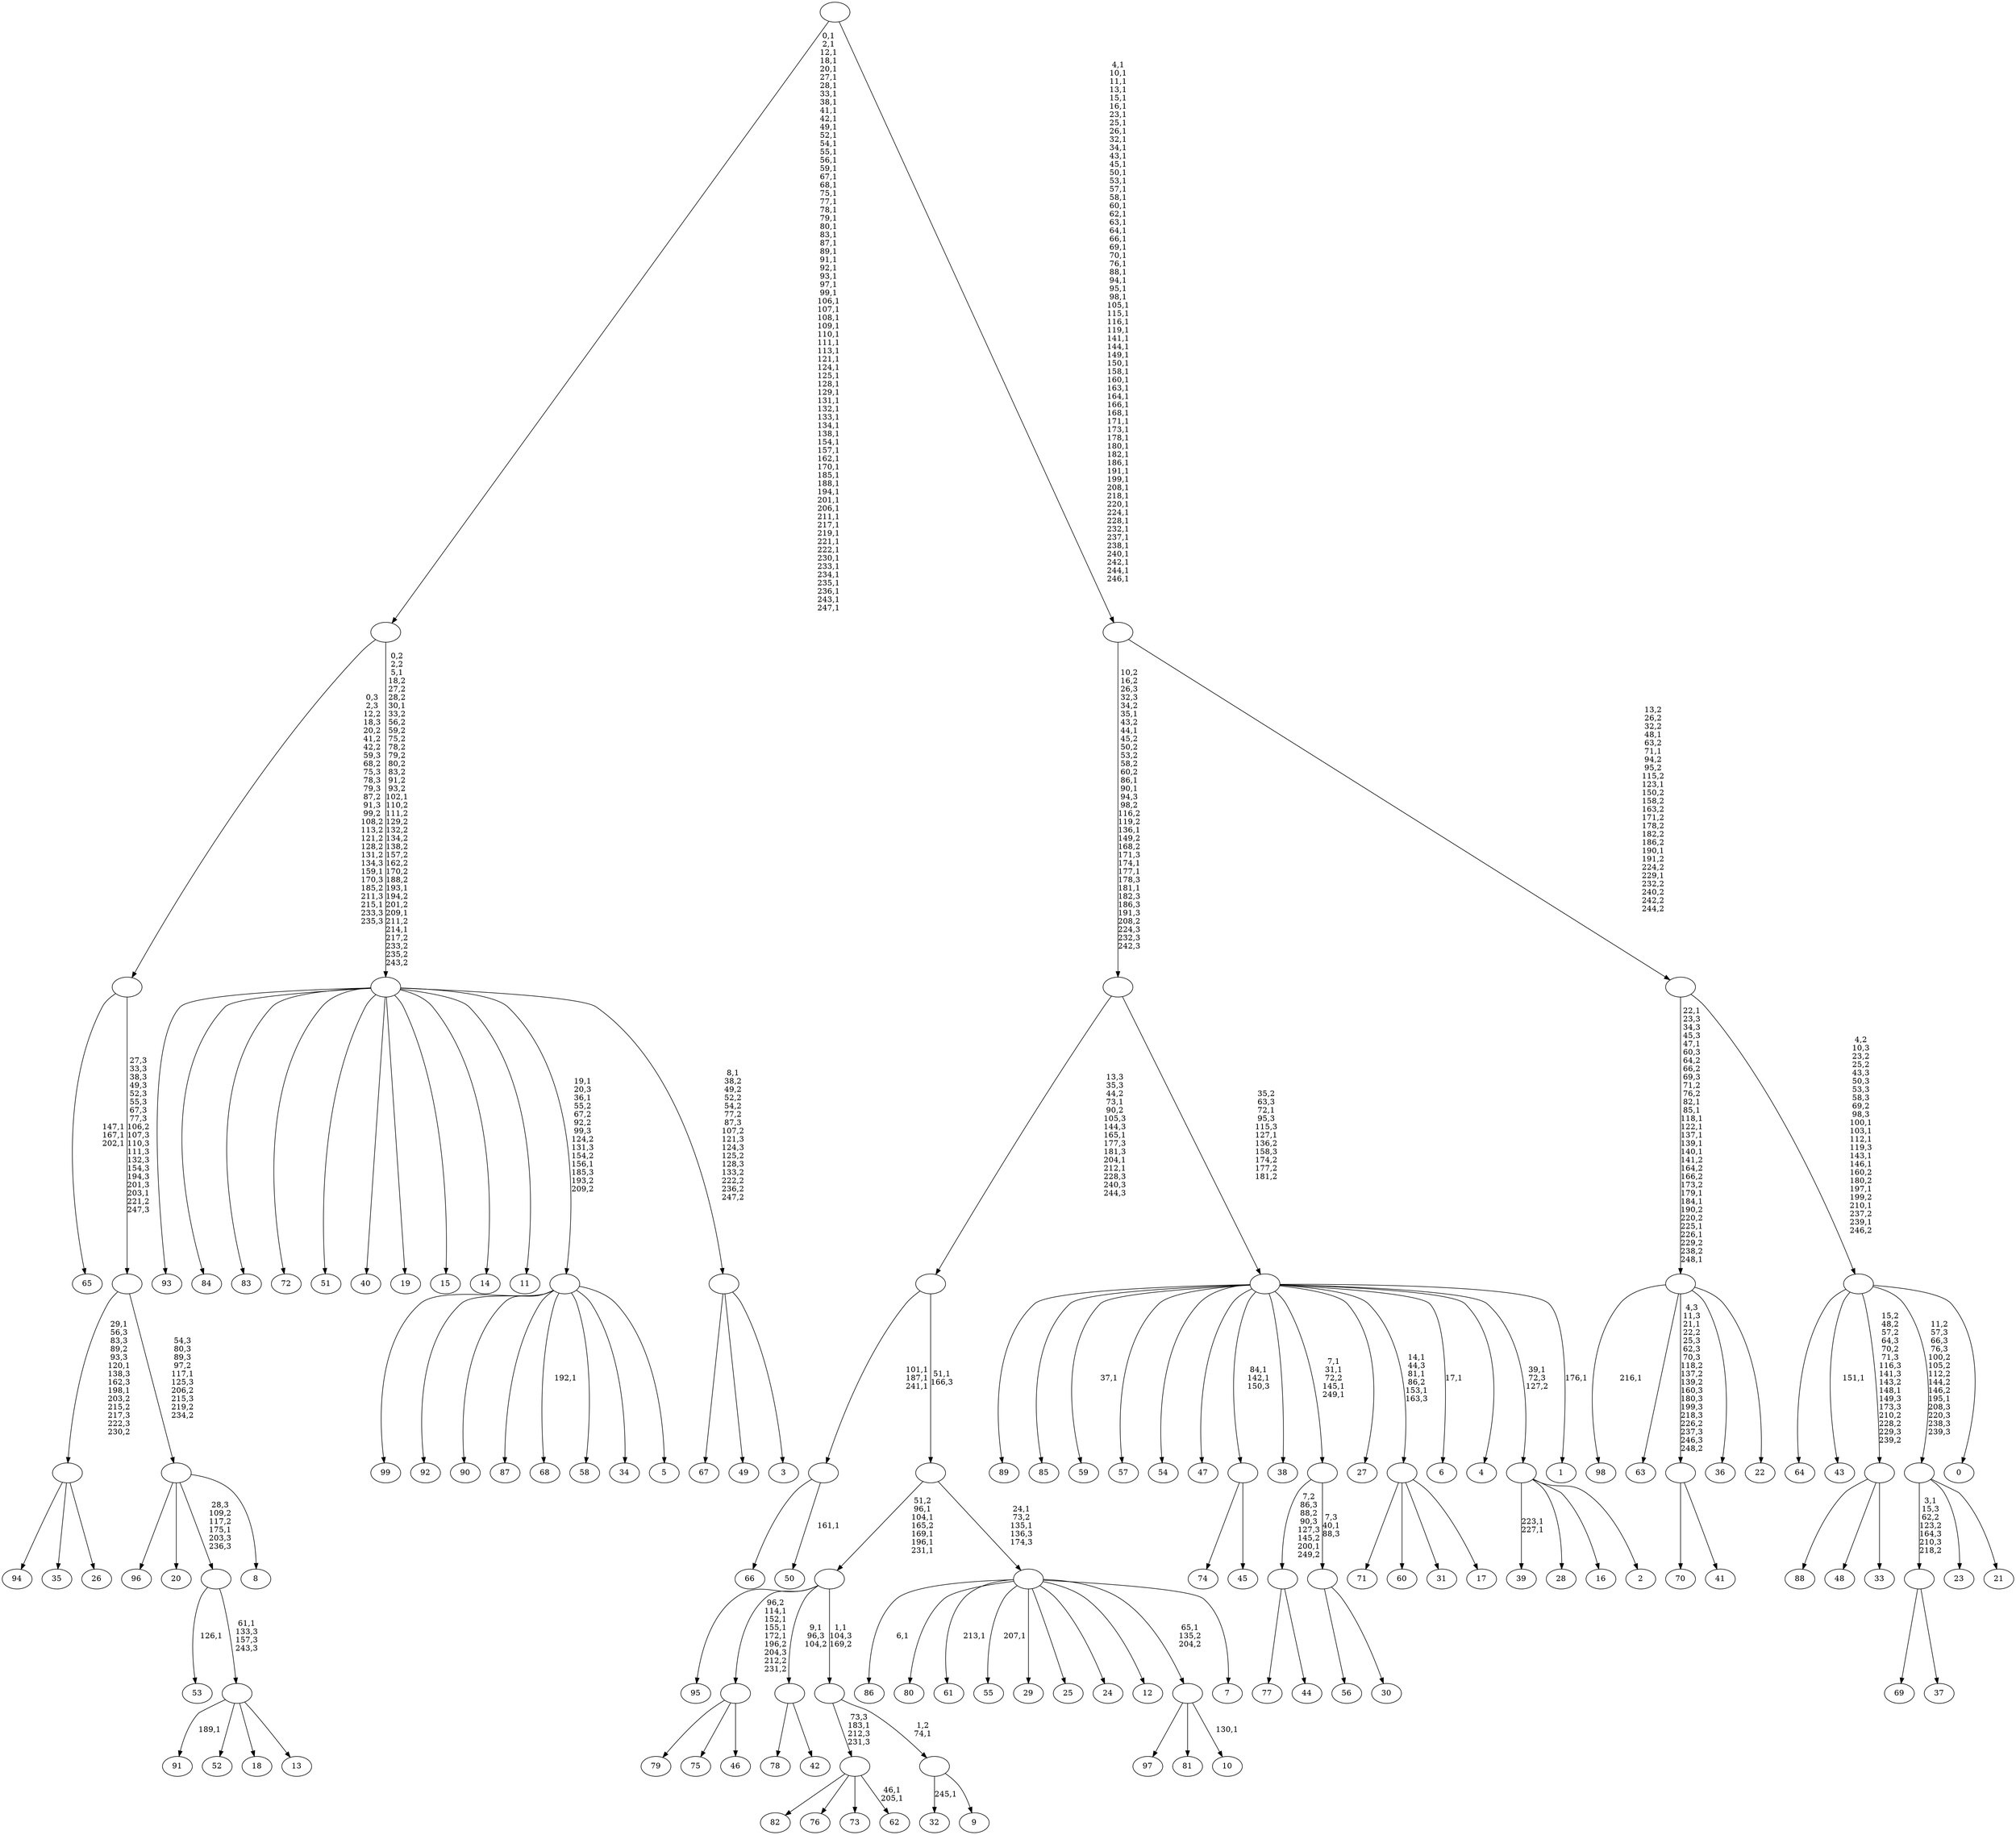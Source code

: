 digraph T {
	350 [label="99"]
	349 [label="98"]
	347 [label="97"]
	346 [label="96"]
	345 [label="95"]
	344 [label="94"]
	343 [label="93"]
	342 [label="92"]
	341 [label="91"]
	339 [label="90"]
	338 [label="89"]
	337 [label="88"]
	336 [label="87"]
	335 [label="86"]
	333 [label="85"]
	332 [label="84"]
	331 [label="83"]
	330 [label="82"]
	329 [label="81"]
	328 [label="80"]
	327 [label="79"]
	326 [label="78"]
	325 [label="77"]
	324 [label="76"]
	323 [label="75"]
	322 [label="74"]
	321 [label="73"]
	320 [label="72"]
	319 [label="71"]
	318 [label="70"]
	317 [label="69"]
	316 [label="68"]
	314 [label="67"]
	313 [label="66"]
	312 [label="65"]
	308 [label="64"]
	307 [label="63"]
	306 [label="62"]
	303 [label=""]
	302 [label="61"]
	300 [label="60"]
	299 [label="59"]
	297 [label="58"]
	296 [label="57"]
	295 [label="56"]
	294 [label="55"]
	292 [label="54"]
	291 [label="53"]
	289 [label="52"]
	288 [label="51"]
	287 [label="50"]
	285 [label=""]
	282 [label="49"]
	281 [label="48"]
	280 [label="47"]
	279 [label="46"]
	278 [label=""]
	274 [label="45"]
	273 [label=""]
	271 [label="44"]
	270 [label=""]
	269 [label="43"]
	267 [label="42"]
	266 [label=""]
	265 [label="41"]
	264 [label=""]
	263 [label="40"]
	262 [label="39"]
	259 [label="38"]
	258 [label="37"]
	257 [label=""]
	256 [label="36"]
	255 [label="35"]
	254 [label="34"]
	253 [label="33"]
	252 [label=""]
	251 [label="32"]
	249 [label="31"]
	248 [label="30"]
	247 [label=""]
	246 [label=""]
	242 [label="29"]
	241 [label="28"]
	240 [label="27"]
	239 [label="26"]
	238 [label=""]
	235 [label="25"]
	234 [label="24"]
	233 [label="23"]
	232 [label="22"]
	231 [label=""]
	217 [label="21"]
	216 [label=""]
	215 [label="20"]
	214 [label="19"]
	213 [label="18"]
	212 [label="17"]
	211 [label=""]
	208 [label="16"]
	207 [label="15"]
	206 [label="14"]
	205 [label="13"]
	204 [label=""]
	203 [label=""]
	202 [label="12"]
	201 [label="11"]
	200 [label="10"]
	198 [label=""]
	197 [label="9"]
	196 [label=""]
	195 [label=""]
	194 [label=""]
	189 [label="8"]
	188 [label=""]
	187 [label=""]
	186 [label=""]
	184 [label="7"]
	183 [label=""]
	181 [label=""]
	180 [label=""]
	176 [label="6"]
	174 [label="5"]
	173 [label=""]
	170 [label="4"]
	169 [label="3"]
	168 [label=""]
	167 [label=""]
	161 [label=""]
	91 [label="2"]
	90 [label=""]
	89 [label="1"]
	87 [label=""]
	85 [label=""]
	77 [label="0"]
	76 [label=""]
	68 [label=""]
	63 [label=""]
	0 [label=""]
	303 -> 306 [label="46,1\n205,1"]
	303 -> 330 [label=""]
	303 -> 324 [label=""]
	303 -> 321 [label=""]
	285 -> 287 [label="161,1"]
	285 -> 313 [label=""]
	278 -> 327 [label=""]
	278 -> 323 [label=""]
	278 -> 279 [label=""]
	273 -> 322 [label=""]
	273 -> 274 [label=""]
	270 -> 325 [label=""]
	270 -> 271 [label=""]
	266 -> 326 [label=""]
	266 -> 267 [label=""]
	264 -> 318 [label=""]
	264 -> 265 [label=""]
	257 -> 317 [label=""]
	257 -> 258 [label=""]
	252 -> 337 [label=""]
	252 -> 281 [label=""]
	252 -> 253 [label=""]
	247 -> 295 [label=""]
	247 -> 248 [label=""]
	246 -> 270 [label="7,2\n86,3\n88,2\n90,3\n127,3\n145,2\n200,1\n249,2"]
	246 -> 247 [label="7,3\n40,1\n88,3"]
	238 -> 344 [label=""]
	238 -> 255 [label=""]
	238 -> 239 [label=""]
	231 -> 349 [label="216,1"]
	231 -> 307 [label=""]
	231 -> 264 [label="4,3\n11,3\n21,1\n22,2\n25,3\n62,3\n70,3\n118,2\n137,2\n139,2\n160,3\n180,3\n199,3\n218,3\n226,2\n237,3\n246,3\n248,2"]
	231 -> 256 [label=""]
	231 -> 232 [label=""]
	216 -> 257 [label="3,1\n15,3\n62,2\n123,2\n164,3\n210,3\n218,2"]
	216 -> 233 [label=""]
	216 -> 217 [label=""]
	211 -> 319 [label=""]
	211 -> 300 [label=""]
	211 -> 249 [label=""]
	211 -> 212 [label=""]
	204 -> 341 [label="189,1"]
	204 -> 289 [label=""]
	204 -> 213 [label=""]
	204 -> 205 [label=""]
	203 -> 291 [label="126,1"]
	203 -> 204 [label="61,1\n133,3\n157,3\n243,3"]
	198 -> 200 [label="130,1"]
	198 -> 347 [label=""]
	198 -> 329 [label=""]
	196 -> 251 [label="245,1"]
	196 -> 197 [label=""]
	195 -> 303 [label="73,3\n183,1\n212,3\n231,3"]
	195 -> 196 [label="1,2\n74,1"]
	194 -> 278 [label="96,2\n114,1\n152,1\n155,1\n172,1\n196,2\n204,3\n212,2\n231,2"]
	194 -> 345 [label=""]
	194 -> 266 [label="9,1\n96,3\n104,2"]
	194 -> 195 [label="1,1\n104,3\n169,2"]
	188 -> 346 [label=""]
	188 -> 215 [label=""]
	188 -> 203 [label="28,3\n109,2\n117,2\n175,1\n203,3\n236,3"]
	188 -> 189 [label=""]
	187 -> 238 [label="29,1\n56,3\n83,3\n89,2\n93,3\n120,1\n138,3\n162,3\n198,1\n203,2\n215,2\n217,3\n222,3\n230,2"]
	187 -> 188 [label="54,3\n80,3\n89,3\n97,2\n117,1\n125,3\n206,2\n215,3\n219,2\n234,2"]
	186 -> 312 [label="147,1\n167,1\n202,1"]
	186 -> 187 [label="27,3\n33,3\n38,3\n49,3\n52,3\n55,3\n67,3\n77,3\n106,2\n107,3\n110,3\n111,3\n132,3\n154,3\n194,3\n201,3\n203,1\n221,2\n247,3"]
	183 -> 294 [label="207,1"]
	183 -> 302 [label="213,1"]
	183 -> 335 [label="6,1"]
	183 -> 328 [label=""]
	183 -> 242 [label=""]
	183 -> 235 [label=""]
	183 -> 234 [label=""]
	183 -> 202 [label=""]
	183 -> 198 [label="65,1\n135,2\n204,2"]
	183 -> 184 [label=""]
	181 -> 183 [label="24,1\n73,2\n135,1\n136,3\n174,3"]
	181 -> 194 [label="51,2\n96,1\n104,1\n165,2\n169,1\n196,1\n231,1"]
	180 -> 285 [label="101,1\n187,1\n241,1"]
	180 -> 181 [label="51,1\n166,3"]
	173 -> 316 [label="192,1"]
	173 -> 350 [label=""]
	173 -> 342 [label=""]
	173 -> 339 [label=""]
	173 -> 336 [label=""]
	173 -> 297 [label=""]
	173 -> 254 [label=""]
	173 -> 174 [label=""]
	168 -> 314 [label=""]
	168 -> 282 [label=""]
	168 -> 169 [label=""]
	167 -> 173 [label="19,1\n20,3\n36,1\n55,2\n67,2\n92,2\n99,3\n124,2\n131,3\n154,2\n156,1\n185,3\n193,2\n209,2"]
	167 -> 343 [label=""]
	167 -> 332 [label=""]
	167 -> 331 [label=""]
	167 -> 320 [label=""]
	167 -> 288 [label=""]
	167 -> 263 [label=""]
	167 -> 214 [label=""]
	167 -> 207 [label=""]
	167 -> 206 [label=""]
	167 -> 201 [label=""]
	167 -> 168 [label="8,1\n38,2\n49,2\n52,2\n54,2\n77,2\n87,3\n107,2\n121,3\n124,3\n125,2\n128,3\n133,2\n222,2\n236,2\n247,2"]
	161 -> 167 [label="0,2\n2,2\n5,1\n18,2\n27,2\n28,2\n30,1\n33,2\n56,2\n59,2\n75,2\n78,2\n79,2\n80,2\n83,2\n91,2\n93,2\n102,1\n110,2\n111,2\n129,2\n132,2\n134,2\n138,2\n157,2\n162,2\n170,2\n188,2\n193,1\n194,2\n201,2\n209,1\n211,2\n214,1\n217,2\n233,2\n235,2\n243,2"]
	161 -> 186 [label="0,3\n2,3\n12,2\n18,3\n20,2\n41,2\n42,2\n59,3\n68,2\n75,3\n78,3\n79,3\n87,2\n91,3\n99,2\n108,2\n113,2\n121,2\n128,2\n131,2\n134,3\n159,1\n170,3\n185,2\n211,3\n215,1\n233,3\n235,3"]
	90 -> 262 [label="223,1\n227,1"]
	90 -> 241 [label=""]
	90 -> 208 [label=""]
	90 -> 91 [label=""]
	87 -> 89 [label="176,1"]
	87 -> 176 [label="17,1"]
	87 -> 211 [label="14,1\n44,3\n81,1\n86,2\n153,1\n163,3"]
	87 -> 246 [label="7,1\n31,1\n72,2\n145,1\n249,1"]
	87 -> 273 [label="84,1\n142,1\n150,3"]
	87 -> 299 [label="37,1"]
	87 -> 338 [label=""]
	87 -> 333 [label=""]
	87 -> 296 [label=""]
	87 -> 292 [label=""]
	87 -> 280 [label=""]
	87 -> 259 [label=""]
	87 -> 240 [label=""]
	87 -> 170 [label=""]
	87 -> 90 [label="39,1\n72,3\n127,2"]
	85 -> 87 [label="35,2\n63,3\n72,1\n95,3\n115,3\n127,1\n136,2\n158,3\n174,2\n177,2\n181,2"]
	85 -> 180 [label="13,3\n35,3\n44,2\n73,1\n90,2\n105,3\n144,3\n165,1\n177,3\n181,3\n204,1\n212,1\n228,3\n240,3\n244,3"]
	76 -> 269 [label="151,1"]
	76 -> 308 [label=""]
	76 -> 252 [label="15,2\n48,2\n57,2\n64,3\n70,2\n71,3\n116,3\n141,3\n143,2\n148,1\n149,3\n173,3\n210,2\n228,2\n229,3\n239,2"]
	76 -> 216 [label="11,2\n57,3\n66,3\n76,3\n100,2\n105,2\n112,2\n144,2\n146,2\n195,1\n208,3\n220,3\n238,3\n239,3"]
	76 -> 77 [label=""]
	68 -> 76 [label="4,2\n10,3\n23,2\n25,2\n43,3\n50,3\n53,3\n58,3\n69,2\n98,3\n100,1\n103,1\n112,1\n119,3\n143,1\n146,1\n160,2\n180,2\n197,1\n199,2\n210,1\n237,2\n239,1\n246,2"]
	68 -> 231 [label="22,1\n23,3\n34,3\n45,3\n47,1\n60,3\n64,2\n66,2\n69,3\n71,2\n76,2\n82,1\n85,1\n118,1\n122,1\n137,1\n139,1\n140,1\n141,2\n164,2\n166,2\n173,2\n179,1\n184,1\n190,2\n220,2\n225,1\n226,1\n229,2\n238,2\n248,1"]
	63 -> 68 [label="13,2\n26,2\n32,2\n48,1\n63,2\n71,1\n94,2\n95,2\n115,2\n123,1\n150,2\n158,2\n163,2\n171,2\n178,2\n182,2\n186,2\n190,1\n191,2\n224,2\n229,1\n232,2\n240,2\n242,2\n244,2"]
	63 -> 85 [label="10,2\n16,2\n26,3\n32,3\n34,2\n35,1\n43,2\n44,1\n45,2\n50,2\n53,2\n58,2\n60,2\n86,1\n90,1\n94,3\n98,2\n116,2\n119,2\n136,1\n149,2\n168,2\n171,3\n174,1\n177,1\n178,3\n181,1\n182,3\n186,3\n191,3\n208,2\n224,3\n232,3\n242,3"]
	0 -> 63 [label="4,1\n10,1\n11,1\n13,1\n15,1\n16,1\n23,1\n25,1\n26,1\n32,1\n34,1\n43,1\n45,1\n50,1\n53,1\n57,1\n58,1\n60,1\n62,1\n63,1\n64,1\n66,1\n69,1\n70,1\n76,1\n88,1\n94,1\n95,1\n98,1\n105,1\n115,1\n116,1\n119,1\n141,1\n144,1\n149,1\n150,1\n158,1\n160,1\n163,1\n164,1\n166,1\n168,1\n171,1\n173,1\n178,1\n180,1\n182,1\n186,1\n191,1\n199,1\n208,1\n218,1\n220,1\n224,1\n228,1\n232,1\n237,1\n238,1\n240,1\n242,1\n244,1\n246,1"]
	0 -> 161 [label="0,1\n2,1\n12,1\n18,1\n20,1\n27,1\n28,1\n33,1\n38,1\n41,1\n42,1\n49,1\n52,1\n54,1\n55,1\n56,1\n59,1\n67,1\n68,1\n75,1\n77,1\n78,1\n79,1\n80,1\n83,1\n87,1\n89,1\n91,1\n92,1\n93,1\n97,1\n99,1\n106,1\n107,1\n108,1\n109,1\n110,1\n111,1\n113,1\n121,1\n124,1\n125,1\n128,1\n129,1\n131,1\n132,1\n133,1\n134,1\n138,1\n154,1\n157,1\n162,1\n170,1\n185,1\n188,1\n194,1\n201,1\n206,1\n211,1\n217,1\n219,1\n221,1\n222,1\n230,1\n233,1\n234,1\n235,1\n236,1\n243,1\n247,1"]
}
